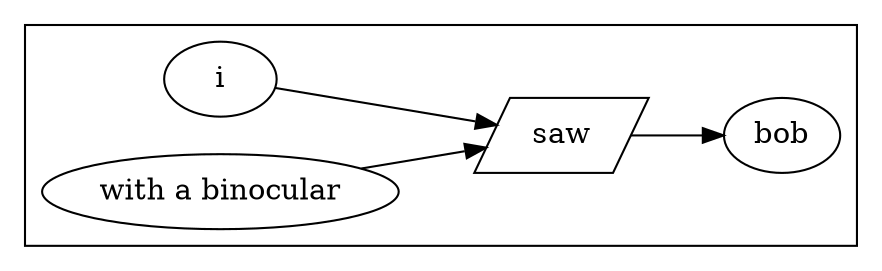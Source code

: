 digraph{
rankdir=LR
compound=true
subgraph cluster3011189452{
  N3011211404 [ label="i", shape=ellipse ]
  N3011211500 [ label="saw", shape=parallelogram ]
  N3011211564 [ label="bob", shape=ellipse ]
  N3011211596 [ label="with a binocular", shape=ellipse ]
}
N3011211404 -> N3011211500
N3011211500 -> N3011211564
N3011211596 -> N3011211500
}
